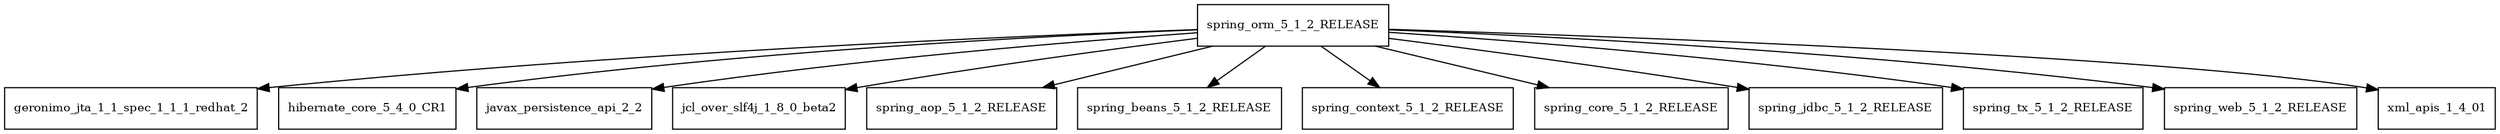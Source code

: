 digraph spring_orm_5_1_2_RELEASE_dependencies {
  node [shape = box, fontsize=10.0];
  spring_orm_5_1_2_RELEASE -> geronimo_jta_1_1_spec_1_1_1_redhat_2;
  spring_orm_5_1_2_RELEASE -> hibernate_core_5_4_0_CR1;
  spring_orm_5_1_2_RELEASE -> javax_persistence_api_2_2;
  spring_orm_5_1_2_RELEASE -> jcl_over_slf4j_1_8_0_beta2;
  spring_orm_5_1_2_RELEASE -> spring_aop_5_1_2_RELEASE;
  spring_orm_5_1_2_RELEASE -> spring_beans_5_1_2_RELEASE;
  spring_orm_5_1_2_RELEASE -> spring_context_5_1_2_RELEASE;
  spring_orm_5_1_2_RELEASE -> spring_core_5_1_2_RELEASE;
  spring_orm_5_1_2_RELEASE -> spring_jdbc_5_1_2_RELEASE;
  spring_orm_5_1_2_RELEASE -> spring_tx_5_1_2_RELEASE;
  spring_orm_5_1_2_RELEASE -> spring_web_5_1_2_RELEASE;
  spring_orm_5_1_2_RELEASE -> xml_apis_1_4_01;
}
